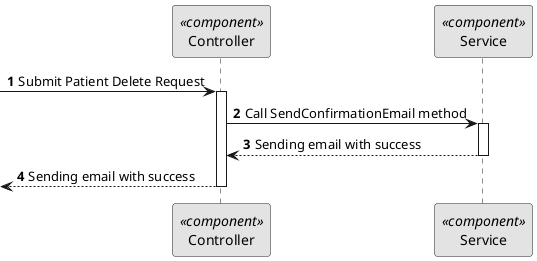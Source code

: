 @startuml 5.1.10
skinparam monochrome true
skinparam packageStyle rectangle
skinparam shadowing false

autonumber

participant "Controller" as CTRL <<component>>
participant "Service" as SERV <<component>>

-> CTRL: Submit Patient Delete Request
activate CTRL

CTRL -> SERV: Call SendConfirmationEmail method
activate SERV



SERV --> CTRL : Sending email with success
deactivate SERV

<-- CTRL  : Sending email with success
deactivate CTRL

@enduml